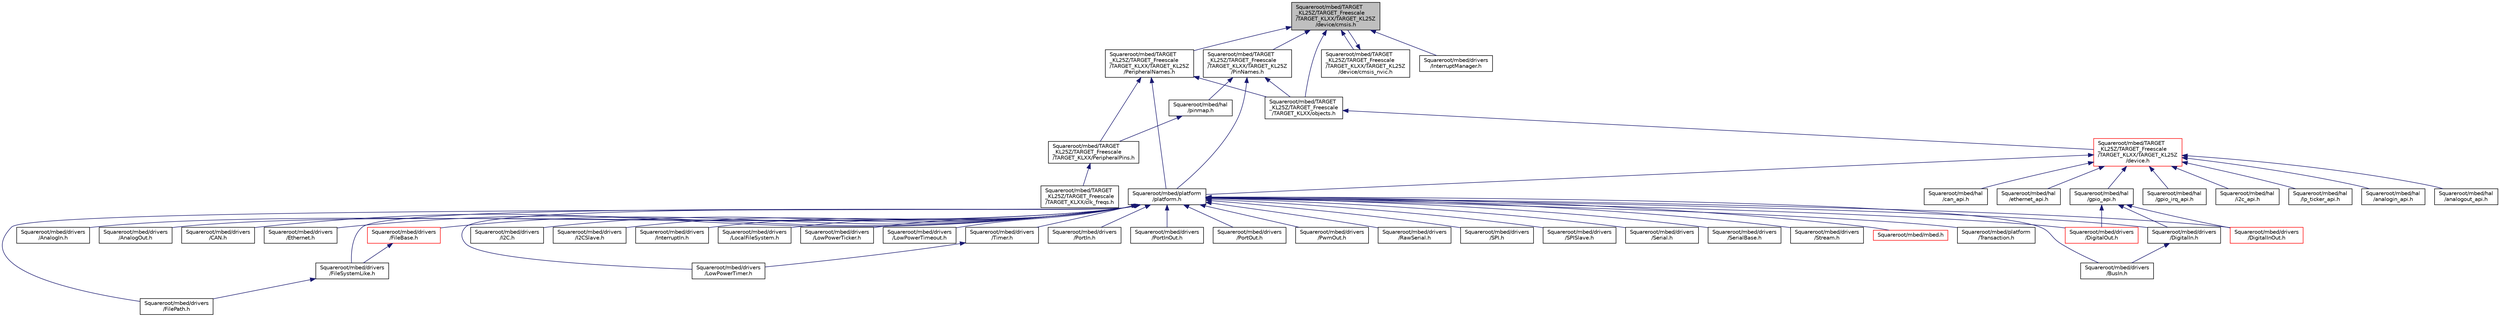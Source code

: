digraph "Squareroot/mbed/TARGET_KL25Z/TARGET_Freescale/TARGET_KLXX/TARGET_KL25Z/device/cmsis.h"
{
 // LATEX_PDF_SIZE
  edge [fontname="Helvetica",fontsize="10",labelfontname="Helvetica",labelfontsize="10"];
  node [fontname="Helvetica",fontsize="10",shape=record];
  Node1 [label="Squareroot/mbed/TARGET\l_KL25Z/TARGET_Freescale\l/TARGET_KLXX/TARGET_KL25Z\l/device/cmsis.h",height=0.2,width=0.4,color="black", fillcolor="grey75", style="filled", fontcolor="black",tooltip=" "];
  Node1 -> Node2 [dir="back",color="midnightblue",fontsize="10",style="solid",fontname="Helvetica"];
  Node2 [label="Squareroot/mbed/TARGET\l_KL25Z/TARGET_Freescale\l/TARGET_KLXX/TARGET_KL25Z\l/PeripheralNames.h",height=0.2,width=0.4,color="black", fillcolor="white", style="filled",URL="$_peripheral_names_8h.html",tooltip=" "];
  Node2 -> Node3 [dir="back",color="midnightblue",fontsize="10",style="solid",fontname="Helvetica"];
  Node3 [label="Squareroot/mbed/TARGET\l_KL25Z/TARGET_Freescale\l/TARGET_KLXX/PeripheralPins.h",height=0.2,width=0.4,color="black", fillcolor="white", style="filled",URL="$_peripheral_pins_8h.html",tooltip=" "];
  Node3 -> Node4 [dir="back",color="midnightblue",fontsize="10",style="solid",fontname="Helvetica"];
  Node4 [label="Squareroot/mbed/TARGET\l_KL25Z/TARGET_Freescale\l/TARGET_KLXX/clk_freqs.h",height=0.2,width=0.4,color="black", fillcolor="white", style="filled",URL="$clk__freqs_8h.html",tooltip=" "];
  Node2 -> Node5 [dir="back",color="midnightblue",fontsize="10",style="solid",fontname="Helvetica"];
  Node5 [label="Squareroot/mbed/TARGET\l_KL25Z/TARGET_Freescale\l/TARGET_KLXX/objects.h",height=0.2,width=0.4,color="black", fillcolor="white", style="filled",URL="$objects_8h.html",tooltip=" "];
  Node5 -> Node6 [dir="back",color="midnightblue",fontsize="10",style="solid",fontname="Helvetica"];
  Node6 [label="Squareroot/mbed/TARGET\l_KL25Z/TARGET_Freescale\l/TARGET_KLXX/TARGET_KL25Z\l/device.h",height=0.2,width=0.4,color="red", fillcolor="white", style="filled",URL="$device_8h.html",tooltip=" "];
  Node6 -> Node7 [dir="back",color="midnightblue",fontsize="10",style="solid",fontname="Helvetica"];
  Node7 [label="Squareroot/mbed/hal\l/analogin_api.h",height=0.2,width=0.4,color="black", fillcolor="white", style="filled",URL="$analogin__api_8h.html",tooltip=" "];
  Node6 -> Node8 [dir="back",color="midnightblue",fontsize="10",style="solid",fontname="Helvetica"];
  Node8 [label="Squareroot/mbed/hal\l/analogout_api.h",height=0.2,width=0.4,color="black", fillcolor="white", style="filled",URL="$analogout__api_8h.html",tooltip=" "];
  Node6 -> Node9 [dir="back",color="midnightblue",fontsize="10",style="solid",fontname="Helvetica"];
  Node9 [label="Squareroot/mbed/hal\l/can_api.h",height=0.2,width=0.4,color="black", fillcolor="white", style="filled",URL="$can__api_8h.html",tooltip=" "];
  Node6 -> Node10 [dir="back",color="midnightblue",fontsize="10",style="solid",fontname="Helvetica"];
  Node10 [label="Squareroot/mbed/hal\l/ethernet_api.h",height=0.2,width=0.4,color="black", fillcolor="white", style="filled",URL="$ethernet__api_8h.html",tooltip=" "];
  Node6 -> Node11 [dir="back",color="midnightblue",fontsize="10",style="solid",fontname="Helvetica"];
  Node11 [label="Squareroot/mbed/hal\l/gpio_api.h",height=0.2,width=0.4,color="black", fillcolor="white", style="filled",URL="$gpio__api_8h.html",tooltip=" "];
  Node11 -> Node12 [dir="back",color="midnightblue",fontsize="10",style="solid",fontname="Helvetica"];
  Node12 [label="Squareroot/mbed/drivers\l/DigitalIn.h",height=0.2,width=0.4,color="black", fillcolor="white", style="filled",URL="$_digital_in_8h.html",tooltip=" "];
  Node12 -> Node13 [dir="back",color="midnightblue",fontsize="10",style="solid",fontname="Helvetica"];
  Node13 [label="Squareroot/mbed/drivers\l/BusIn.h",height=0.2,width=0.4,color="black", fillcolor="white", style="filled",URL="$_bus_in_8h.html",tooltip=" "];
  Node11 -> Node14 [dir="back",color="midnightblue",fontsize="10",style="solid",fontname="Helvetica"];
  Node14 [label="Squareroot/mbed/drivers\l/DigitalInOut.h",height=0.2,width=0.4,color="red", fillcolor="white", style="filled",URL="$_digital_in_out_8h.html",tooltip=" "];
  Node11 -> Node16 [dir="back",color="midnightblue",fontsize="10",style="solid",fontname="Helvetica"];
  Node16 [label="Squareroot/mbed/drivers\l/DigitalOut.h",height=0.2,width=0.4,color="red", fillcolor="white", style="filled",URL="$_digital_out_8h.html",tooltip=" "];
  Node6 -> Node18 [dir="back",color="midnightblue",fontsize="10",style="solid",fontname="Helvetica"];
  Node18 [label="Squareroot/mbed/hal\l/gpio_irq_api.h",height=0.2,width=0.4,color="black", fillcolor="white", style="filled",URL="$gpio__irq__api_8h.html",tooltip=" "];
  Node6 -> Node19 [dir="back",color="midnightblue",fontsize="10",style="solid",fontname="Helvetica"];
  Node19 [label="Squareroot/mbed/hal\l/i2c_api.h",height=0.2,width=0.4,color="black", fillcolor="white", style="filled",URL="$i2c__api_8h.html",tooltip=" "];
  Node6 -> Node20 [dir="back",color="midnightblue",fontsize="10",style="solid",fontname="Helvetica"];
  Node20 [label="Squareroot/mbed/hal\l/lp_ticker_api.h",height=0.2,width=0.4,color="black", fillcolor="white", style="filled",URL="$lp__ticker__api_8h.html",tooltip=" "];
  Node6 -> Node38 [dir="back",color="midnightblue",fontsize="10",style="solid",fontname="Helvetica"];
  Node38 [label="Squareroot/mbed/platform\l/platform.h",height=0.2,width=0.4,color="black", fillcolor="white", style="filled",URL="$platform_8h.html",tooltip=" "];
  Node38 -> Node39 [dir="back",color="midnightblue",fontsize="10",style="solid",fontname="Helvetica"];
  Node39 [label="Squareroot/mbed/drivers\l/AnalogIn.h",height=0.2,width=0.4,color="black", fillcolor="white", style="filled",URL="$_analog_in_8h.html",tooltip=" "];
  Node38 -> Node40 [dir="back",color="midnightblue",fontsize="10",style="solid",fontname="Helvetica"];
  Node40 [label="Squareroot/mbed/drivers\l/AnalogOut.h",height=0.2,width=0.4,color="black", fillcolor="white", style="filled",URL="$_analog_out_8h.html",tooltip=" "];
  Node38 -> Node13 [dir="back",color="midnightblue",fontsize="10",style="solid",fontname="Helvetica"];
  Node38 -> Node41 [dir="back",color="midnightblue",fontsize="10",style="solid",fontname="Helvetica"];
  Node41 [label="Squareroot/mbed/drivers\l/CAN.h",height=0.2,width=0.4,color="black", fillcolor="white", style="filled",URL="$_c_a_n_8h.html",tooltip=" "];
  Node38 -> Node12 [dir="back",color="midnightblue",fontsize="10",style="solid",fontname="Helvetica"];
  Node38 -> Node14 [dir="back",color="midnightblue",fontsize="10",style="solid",fontname="Helvetica"];
  Node38 -> Node16 [dir="back",color="midnightblue",fontsize="10",style="solid",fontname="Helvetica"];
  Node38 -> Node42 [dir="back",color="midnightblue",fontsize="10",style="solid",fontname="Helvetica"];
  Node42 [label="Squareroot/mbed/drivers\l/Ethernet.h",height=0.2,width=0.4,color="black", fillcolor="white", style="filled",URL="$_ethernet_8h.html",tooltip=" "];
  Node38 -> Node43 [dir="back",color="midnightblue",fontsize="10",style="solid",fontname="Helvetica"];
  Node43 [label="Squareroot/mbed/drivers\l/FileBase.h",height=0.2,width=0.4,color="red", fillcolor="white", style="filled",URL="$_file_base_8h.html",tooltip=" "];
  Node43 -> Node47 [dir="back",color="midnightblue",fontsize="10",style="solid",fontname="Helvetica"];
  Node47 [label="Squareroot/mbed/drivers\l/FileSystemLike.h",height=0.2,width=0.4,color="black", fillcolor="white", style="filled",URL="$_file_system_like_8h.html",tooltip=" "];
  Node47 -> Node45 [dir="back",color="midnightblue",fontsize="10",style="solid",fontname="Helvetica"];
  Node45 [label="Squareroot/mbed/drivers\l/FilePath.h",height=0.2,width=0.4,color="black", fillcolor="white", style="filled",URL="$_file_path_8h.html",tooltip=" "];
  Node38 -> Node45 [dir="back",color="midnightblue",fontsize="10",style="solid",fontname="Helvetica"];
  Node38 -> Node47 [dir="back",color="midnightblue",fontsize="10",style="solid",fontname="Helvetica"];
  Node38 -> Node48 [dir="back",color="midnightblue",fontsize="10",style="solid",fontname="Helvetica"];
  Node48 [label="Squareroot/mbed/drivers\l/I2C.h",height=0.2,width=0.4,color="black", fillcolor="white", style="filled",URL="$_i2_c_8h.html",tooltip=" "];
  Node38 -> Node49 [dir="back",color="midnightblue",fontsize="10",style="solid",fontname="Helvetica"];
  Node49 [label="Squareroot/mbed/drivers\l/I2CSlave.h",height=0.2,width=0.4,color="black", fillcolor="white", style="filled",URL="$_i2_c_slave_8h.html",tooltip=" "];
  Node38 -> Node50 [dir="back",color="midnightblue",fontsize="10",style="solid",fontname="Helvetica"];
  Node50 [label="Squareroot/mbed/drivers\l/InterruptIn.h",height=0.2,width=0.4,color="black", fillcolor="white", style="filled",URL="$_interrupt_in_8h.html",tooltip=" "];
  Node38 -> Node51 [dir="back",color="midnightblue",fontsize="10",style="solid",fontname="Helvetica"];
  Node51 [label="Squareroot/mbed/drivers\l/LocalFileSystem.h",height=0.2,width=0.4,color="black", fillcolor="white", style="filled",URL="$_local_file_system_8h.html",tooltip=" "];
  Node38 -> Node32 [dir="back",color="midnightblue",fontsize="10",style="solid",fontname="Helvetica"];
  Node32 [label="Squareroot/mbed/drivers\l/LowPowerTicker.h",height=0.2,width=0.4,color="black", fillcolor="white", style="filled",URL="$_low_power_ticker_8h.html",tooltip=" "];
  Node38 -> Node52 [dir="back",color="midnightblue",fontsize="10",style="solid",fontname="Helvetica"];
  Node52 [label="Squareroot/mbed/drivers\l/LowPowerTimeout.h",height=0.2,width=0.4,color="black", fillcolor="white", style="filled",URL="$_low_power_timeout_8h.html",tooltip=" "];
  Node38 -> Node29 [dir="back",color="midnightblue",fontsize="10",style="solid",fontname="Helvetica"];
  Node29 [label="Squareroot/mbed/drivers\l/LowPowerTimer.h",height=0.2,width=0.4,color="black", fillcolor="white", style="filled",URL="$_low_power_timer_8h.html",tooltip=" "];
  Node38 -> Node53 [dir="back",color="midnightblue",fontsize="10",style="solid",fontname="Helvetica"];
  Node53 [label="Squareroot/mbed/drivers\l/PortIn.h",height=0.2,width=0.4,color="black", fillcolor="white", style="filled",URL="$_port_in_8h.html",tooltip=" "];
  Node38 -> Node54 [dir="back",color="midnightblue",fontsize="10",style="solid",fontname="Helvetica"];
  Node54 [label="Squareroot/mbed/drivers\l/PortInOut.h",height=0.2,width=0.4,color="black", fillcolor="white", style="filled",URL="$_port_in_out_8h.html",tooltip=" "];
  Node38 -> Node55 [dir="back",color="midnightblue",fontsize="10",style="solid",fontname="Helvetica"];
  Node55 [label="Squareroot/mbed/drivers\l/PortOut.h",height=0.2,width=0.4,color="black", fillcolor="white", style="filled",URL="$_port_out_8h.html",tooltip=" "];
  Node38 -> Node56 [dir="back",color="midnightblue",fontsize="10",style="solid",fontname="Helvetica"];
  Node56 [label="Squareroot/mbed/drivers\l/PwmOut.h",height=0.2,width=0.4,color="black", fillcolor="white", style="filled",URL="$_pwm_out_8h.html",tooltip=" "];
  Node38 -> Node57 [dir="back",color="midnightblue",fontsize="10",style="solid",fontname="Helvetica"];
  Node57 [label="Squareroot/mbed/drivers\l/RawSerial.h",height=0.2,width=0.4,color="black", fillcolor="white", style="filled",URL="$_raw_serial_8h.html",tooltip=" "];
  Node38 -> Node58 [dir="back",color="midnightblue",fontsize="10",style="solid",fontname="Helvetica"];
  Node58 [label="Squareroot/mbed/drivers\l/SPI.h",height=0.2,width=0.4,color="black", fillcolor="white", style="filled",URL="$_s_p_i_8h.html",tooltip=" "];
  Node38 -> Node59 [dir="back",color="midnightblue",fontsize="10",style="solid",fontname="Helvetica"];
  Node59 [label="Squareroot/mbed/drivers\l/SPISlave.h",height=0.2,width=0.4,color="black", fillcolor="white", style="filled",URL="$_s_p_i_slave_8h.html",tooltip=" "];
  Node38 -> Node60 [dir="back",color="midnightblue",fontsize="10",style="solid",fontname="Helvetica"];
  Node60 [label="Squareroot/mbed/drivers\l/Serial.h",height=0.2,width=0.4,color="black", fillcolor="white", style="filled",URL="$_serial_8h.html",tooltip=" "];
  Node38 -> Node61 [dir="back",color="midnightblue",fontsize="10",style="solid",fontname="Helvetica"];
  Node61 [label="Squareroot/mbed/drivers\l/SerialBase.h",height=0.2,width=0.4,color="black", fillcolor="white", style="filled",URL="$_serial_base_8h.html",tooltip=" "];
  Node38 -> Node46 [dir="back",color="midnightblue",fontsize="10",style="solid",fontname="Helvetica"];
  Node46 [label="Squareroot/mbed/drivers\l/Stream.h",height=0.2,width=0.4,color="black", fillcolor="white", style="filled",URL="$_stream_8h.html",tooltip=" "];
  Node38 -> Node28 [dir="back",color="midnightblue",fontsize="10",style="solid",fontname="Helvetica"];
  Node28 [label="Squareroot/mbed/drivers\l/Timer.h",height=0.2,width=0.4,color="black", fillcolor="white", style="filled",URL="$_timer_8h.html",tooltip=" "];
  Node28 -> Node29 [dir="back",color="midnightblue",fontsize="10",style="solid",fontname="Helvetica"];
  Node38 -> Node62 [dir="back",color="midnightblue",fontsize="10",style="solid",fontname="Helvetica"];
  Node62 [label="Squareroot/mbed/mbed.h",height=0.2,width=0.4,color="red", fillcolor="white", style="filled",URL="$mbed_8h.html",tooltip=" "];
  Node38 -> Node64 [dir="back",color="midnightblue",fontsize="10",style="solid",fontname="Helvetica"];
  Node64 [label="Squareroot/mbed/platform\l/Transaction.h",height=0.2,width=0.4,color="black", fillcolor="white", style="filled",URL="$_transaction_8h.html",tooltip=" "];
  Node2 -> Node38 [dir="back",color="midnightblue",fontsize="10",style="solid",fontname="Helvetica"];
  Node1 -> Node66 [dir="back",color="midnightblue",fontsize="10",style="solid",fontname="Helvetica"];
  Node66 [label="Squareroot/mbed/TARGET\l_KL25Z/TARGET_Freescale\l/TARGET_KLXX/TARGET_KL25Z\l/PinNames.h",height=0.2,width=0.4,color="black", fillcolor="white", style="filled",URL="$_pin_names_8h.html",tooltip=" "];
  Node66 -> Node5 [dir="back",color="midnightblue",fontsize="10",style="solid",fontname="Helvetica"];
  Node66 -> Node67 [dir="back",color="midnightblue",fontsize="10",style="solid",fontname="Helvetica"];
  Node67 [label="Squareroot/mbed/hal\l/pinmap.h",height=0.2,width=0.4,color="black", fillcolor="white", style="filled",URL="$pinmap_8h.html",tooltip=" "];
  Node67 -> Node3 [dir="back",color="midnightblue",fontsize="10",style="solid",fontname="Helvetica"];
  Node66 -> Node38 [dir="back",color="midnightblue",fontsize="10",style="solid",fontname="Helvetica"];
  Node1 -> Node68 [dir="back",color="midnightblue",fontsize="10",style="solid",fontname="Helvetica"];
  Node68 [label="Squareroot/mbed/TARGET\l_KL25Z/TARGET_Freescale\l/TARGET_KLXX/TARGET_KL25Z\l/device/cmsis_nvic.h",height=0.2,width=0.4,color="black", fillcolor="white", style="filled",URL="$cmsis__nvic_8h.html",tooltip=" "];
  Node68 -> Node1 [dir="back",color="midnightblue",fontsize="10",style="solid",fontname="Helvetica"];
  Node1 -> Node5 [dir="back",color="midnightblue",fontsize="10",style="solid",fontname="Helvetica"];
  Node1 -> Node69 [dir="back",color="midnightblue",fontsize="10",style="solid",fontname="Helvetica"];
  Node69 [label="Squareroot/mbed/drivers\l/InterruptManager.h",height=0.2,width=0.4,color="black", fillcolor="white", style="filled",URL="$_interrupt_manager_8h.html",tooltip=" "];
}

